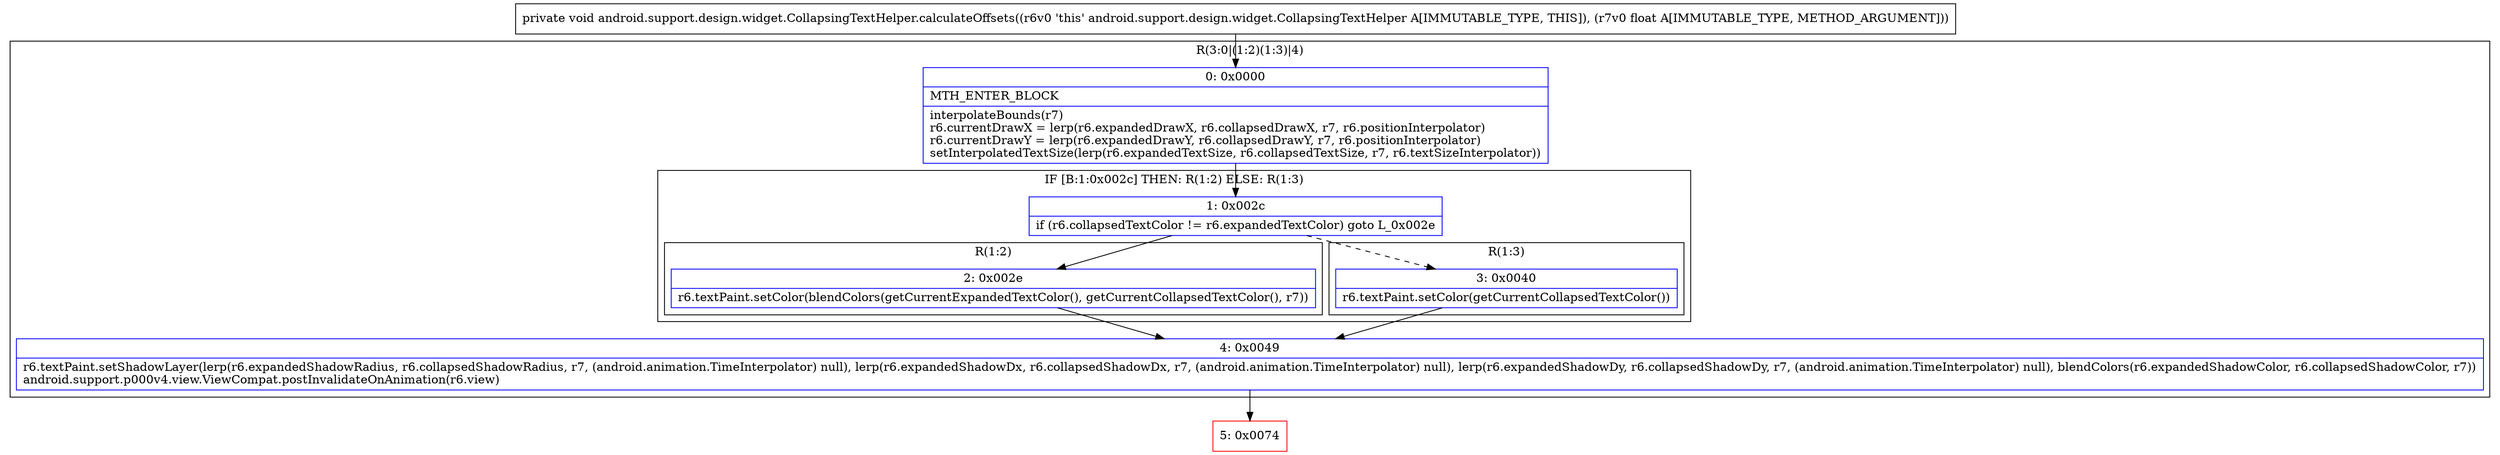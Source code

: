 digraph "CFG forandroid.support.design.widget.CollapsingTextHelper.calculateOffsets(F)V" {
subgraph cluster_Region_674018527 {
label = "R(3:0|(1:2)(1:3)|4)";
node [shape=record,color=blue];
Node_0 [shape=record,label="{0\:\ 0x0000|MTH_ENTER_BLOCK\l|interpolateBounds(r7)\lr6.currentDrawX = lerp(r6.expandedDrawX, r6.collapsedDrawX, r7, r6.positionInterpolator)\lr6.currentDrawY = lerp(r6.expandedDrawY, r6.collapsedDrawY, r7, r6.positionInterpolator)\lsetInterpolatedTextSize(lerp(r6.expandedTextSize, r6.collapsedTextSize, r7, r6.textSizeInterpolator))\l}"];
subgraph cluster_IfRegion_1978290871 {
label = "IF [B:1:0x002c] THEN: R(1:2) ELSE: R(1:3)";
node [shape=record,color=blue];
Node_1 [shape=record,label="{1\:\ 0x002c|if (r6.collapsedTextColor != r6.expandedTextColor) goto L_0x002e\l}"];
subgraph cluster_Region_1080937918 {
label = "R(1:2)";
node [shape=record,color=blue];
Node_2 [shape=record,label="{2\:\ 0x002e|r6.textPaint.setColor(blendColors(getCurrentExpandedTextColor(), getCurrentCollapsedTextColor(), r7))\l}"];
}
subgraph cluster_Region_1233440580 {
label = "R(1:3)";
node [shape=record,color=blue];
Node_3 [shape=record,label="{3\:\ 0x0040|r6.textPaint.setColor(getCurrentCollapsedTextColor())\l}"];
}
}
Node_4 [shape=record,label="{4\:\ 0x0049|r6.textPaint.setShadowLayer(lerp(r6.expandedShadowRadius, r6.collapsedShadowRadius, r7, (android.animation.TimeInterpolator) null), lerp(r6.expandedShadowDx, r6.collapsedShadowDx, r7, (android.animation.TimeInterpolator) null), lerp(r6.expandedShadowDy, r6.collapsedShadowDy, r7, (android.animation.TimeInterpolator) null), blendColors(r6.expandedShadowColor, r6.collapsedShadowColor, r7))\landroid.support.p000v4.view.ViewCompat.postInvalidateOnAnimation(r6.view)\l}"];
}
Node_5 [shape=record,color=red,label="{5\:\ 0x0074}"];
MethodNode[shape=record,label="{private void android.support.design.widget.CollapsingTextHelper.calculateOffsets((r6v0 'this' android.support.design.widget.CollapsingTextHelper A[IMMUTABLE_TYPE, THIS]), (r7v0 float A[IMMUTABLE_TYPE, METHOD_ARGUMENT])) }"];
MethodNode -> Node_0;
Node_0 -> Node_1;
Node_1 -> Node_2;
Node_1 -> Node_3[style=dashed];
Node_2 -> Node_4;
Node_3 -> Node_4;
Node_4 -> Node_5;
}

